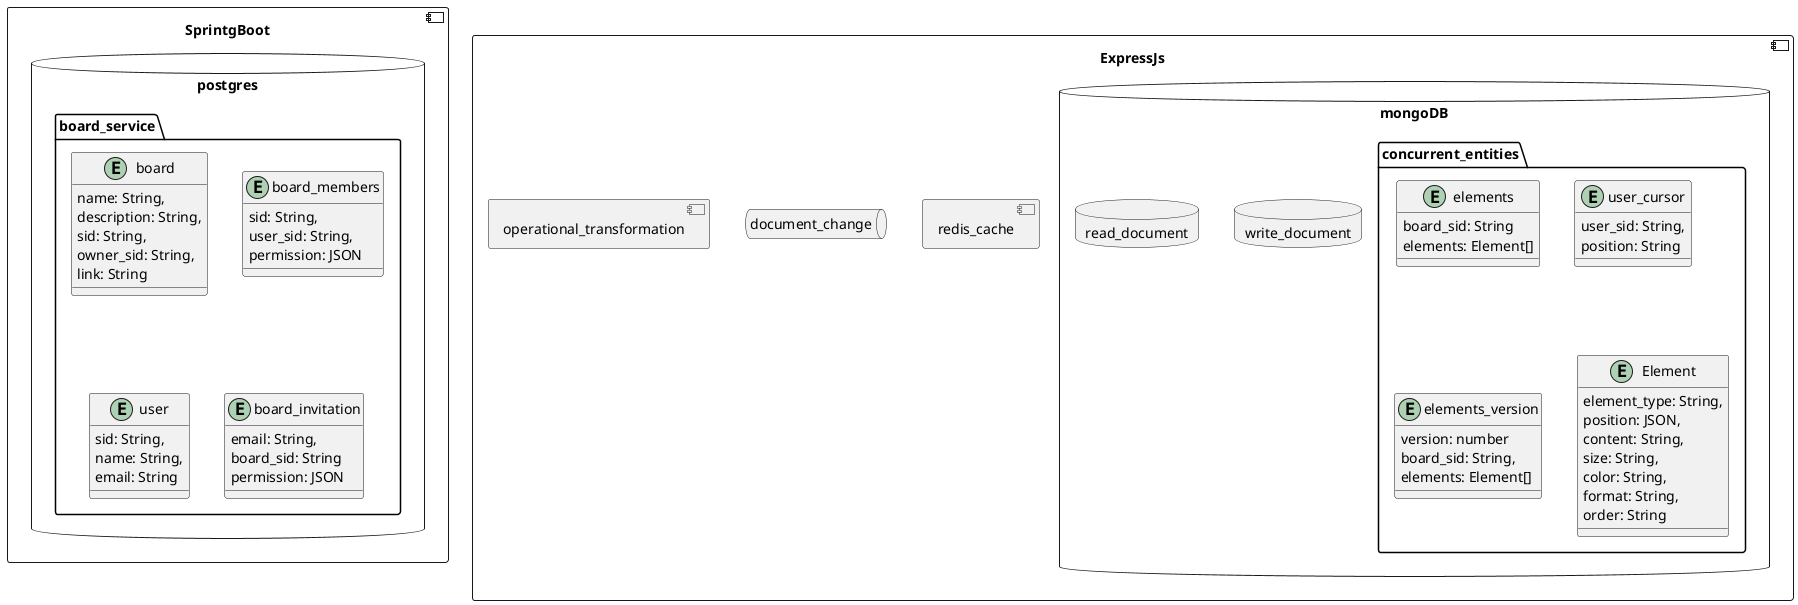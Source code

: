 @startuml

component SprintgBoot {


    database postgres {
        ' rdms
        package board_service {
            entity board {
                name: String,
                description: String,
                sid: String,
                owner_sid: String,
                link: String
            }

            entity board_members {
                sid: String,
                user_sid: String,
                permission: JSON
            }

            entity user {
                sid: String,
                name: String,
                email: String
            }

            entity board_invitation {
                email: String,
                board_sid: String
                permission: JSON
            }
        }

    }

}

component ExpressJs {
    database mongoDB {

        database write_document {

        }

        database read_document {

        }

        ' document based
        package concurrent_entities {
            entity elements {
                board_sid: String
                elements: Element[]
            }

            entity user_cursor {
                user_sid: String,
                position: String
            }

            entity elements_version {
                version: number
                board_sid: String,
                elements: Element[]
            }

            entity Element {
                element_type: String,
                position: JSON,
                content: String,
                size: String,
                color: String,
                format: String,
                order: String
            }
        }

        }

        component redis_cache {

        }

        queue document_change {

        }

        component operational_transformation {
            
        }
}
    

    


@enduml